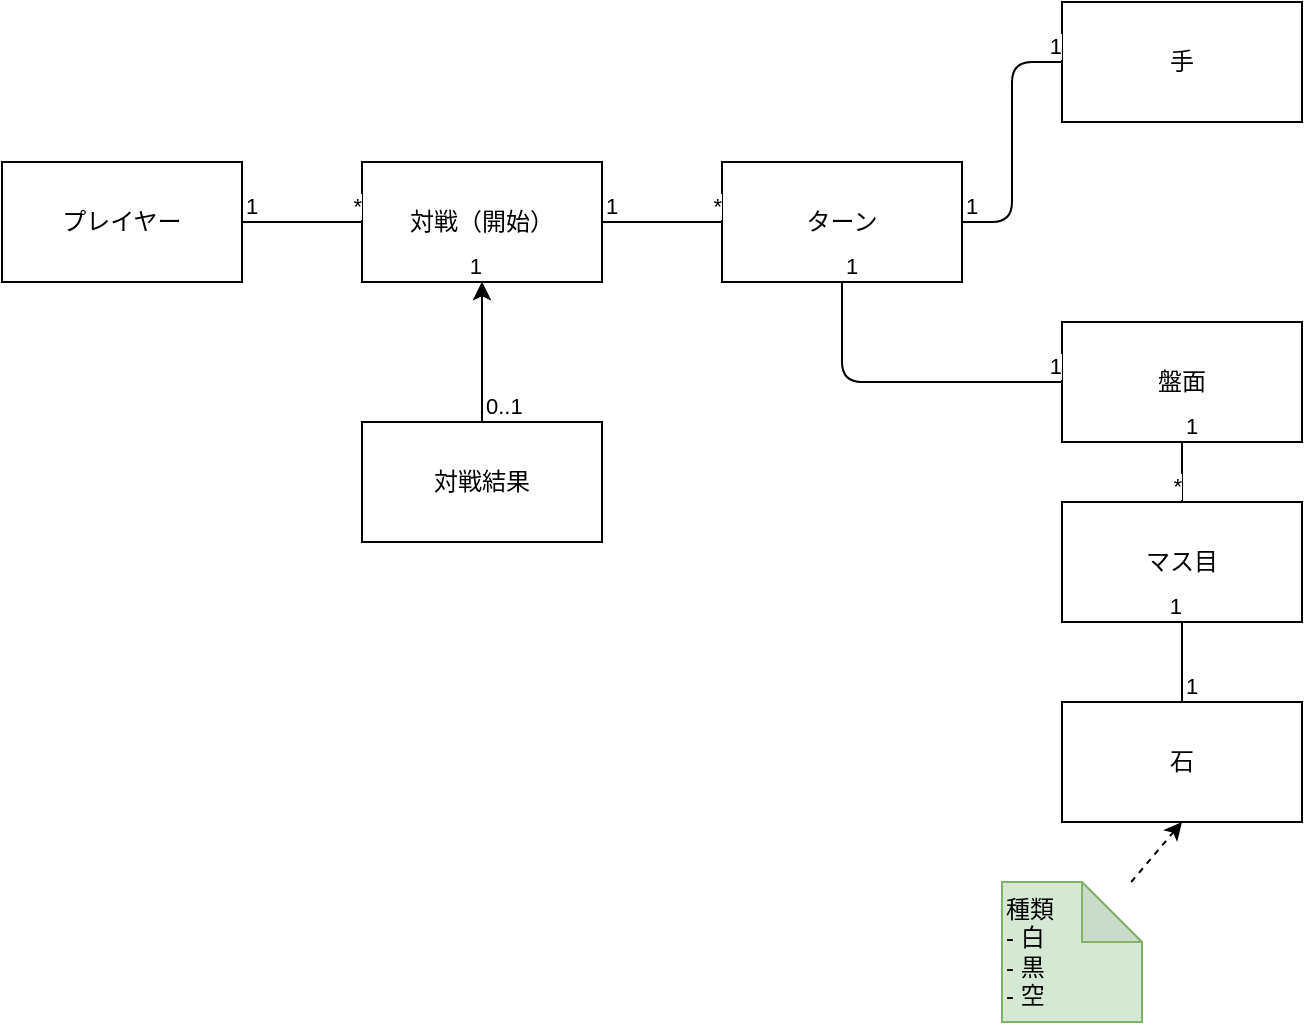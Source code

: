 <mxfile>
    <diagram id="Tx62866QDtCizvsH1Czh" name="ページ1">
        <mxGraphModel dx="767" dy="758" grid="1" gridSize="10" guides="1" tooltips="1" connect="1" arrows="1" fold="1" page="1" pageScale="1" pageWidth="827" pageHeight="1169" math="0" shadow="0">
            <root>
                <mxCell id="0"/>
                <mxCell id="1" parent="0"/>
                <mxCell id="2" value="プレイヤー" style="rounded=0;whiteSpace=wrap;html=1;fillColor=none;" vertex="1" parent="1">
                    <mxGeometry x="10" y="210" width="120" height="60" as="geometry"/>
                </mxCell>
                <mxCell id="3" value="対戦（開始）" style="rounded=0;whiteSpace=wrap;html=1;fillColor=none;" vertex="1" parent="1">
                    <mxGeometry x="190" y="210" width="120" height="60" as="geometry"/>
                </mxCell>
                <mxCell id="37" value="" style="edgeStyle=none;html=1;" edge="1" parent="1" source="4" target="3">
                    <mxGeometry relative="1" as="geometry"/>
                </mxCell>
                <mxCell id="38" value="" style="edgeStyle=none;html=1;" edge="1" parent="1" source="4" target="3">
                    <mxGeometry relative="1" as="geometry"/>
                </mxCell>
                <mxCell id="4" value="対戦結果" style="rounded=0;whiteSpace=wrap;html=1;fillColor=none;" vertex="1" parent="1">
                    <mxGeometry x="190" y="340" width="120" height="60" as="geometry"/>
                </mxCell>
                <mxCell id="5" value="盤面" style="rounded=0;whiteSpace=wrap;html=1;fillColor=none;" vertex="1" parent="1">
                    <mxGeometry x="540" y="290" width="120" height="60" as="geometry"/>
                </mxCell>
                <mxCell id="6" value="手" style="rounded=0;whiteSpace=wrap;html=1;fillColor=none;" vertex="1" parent="1">
                    <mxGeometry x="540" y="130" width="120" height="60" as="geometry"/>
                </mxCell>
                <mxCell id="7" value="マス目" style="rounded=0;whiteSpace=wrap;html=1;fillColor=none;" vertex="1" parent="1">
                    <mxGeometry x="540" y="380" width="120" height="60" as="geometry"/>
                </mxCell>
                <mxCell id="8" value="石" style="rounded=0;whiteSpace=wrap;html=1;fillColor=none;" vertex="1" parent="1">
                    <mxGeometry x="540" y="480" width="120" height="60" as="geometry"/>
                </mxCell>
                <mxCell id="9" value="ターン" style="rounded=0;whiteSpace=wrap;html=1;fillColor=none;" vertex="1" parent="1">
                    <mxGeometry x="370" y="210" width="120" height="60" as="geometry"/>
                </mxCell>
                <mxCell id="10" value="" style="endArrow=none;html=1;edgeStyle=orthogonalEdgeStyle;exitX=1;exitY=0.5;exitDx=0;exitDy=0;entryX=0;entryY=0.5;entryDx=0;entryDy=0;" edge="1" parent="1" source="2" target="3">
                    <mxGeometry relative="1" as="geometry">
                        <mxPoint x="170" y="249.44" as="sourcePoint"/>
                        <mxPoint x="220" y="249" as="targetPoint"/>
                    </mxGeometry>
                </mxCell>
                <mxCell id="11" value="1" style="edgeLabel;resizable=0;html=1;align=left;verticalAlign=bottom;fillColor=none;" connectable="0" vertex="1" parent="10">
                    <mxGeometry x="-1" relative="1" as="geometry"/>
                </mxCell>
                <mxCell id="12" value="*&lt;br&gt;" style="edgeLabel;resizable=0;html=1;align=right;verticalAlign=bottom;fillColor=none;" connectable="0" vertex="1" parent="10">
                    <mxGeometry x="1" relative="1" as="geometry"/>
                </mxCell>
                <mxCell id="18" value="" style="endArrow=none;html=1;edgeStyle=orthogonalEdgeStyle;exitX=0.5;exitY=0;exitDx=0;exitDy=0;entryX=0.5;entryY=1;entryDx=0;entryDy=0;" edge="1" parent="1" source="4" target="3">
                    <mxGeometry relative="1" as="geometry">
                        <mxPoint x="140" y="250" as="sourcePoint"/>
                        <mxPoint x="200" y="250" as="targetPoint"/>
                        <Array as="points"/>
                    </mxGeometry>
                </mxCell>
                <mxCell id="19" value="0..1" style="edgeLabel;resizable=0;html=1;align=left;verticalAlign=bottom;fillColor=none;" connectable="0" vertex="1" parent="18">
                    <mxGeometry x="-1" relative="1" as="geometry"/>
                </mxCell>
                <mxCell id="20" value="1&lt;br&gt;" style="edgeLabel;resizable=0;html=1;align=right;verticalAlign=bottom;fillColor=none;" connectable="0" vertex="1" parent="18">
                    <mxGeometry x="1" relative="1" as="geometry"/>
                </mxCell>
                <mxCell id="21" value="" style="endArrow=none;html=1;edgeStyle=orthogonalEdgeStyle;exitX=1;exitY=0.5;exitDx=0;exitDy=0;entryX=0;entryY=0.5;entryDx=0;entryDy=0;" edge="1" parent="1" source="3" target="9">
                    <mxGeometry relative="1" as="geometry">
                        <mxPoint x="140" y="250" as="sourcePoint"/>
                        <mxPoint x="200" y="250" as="targetPoint"/>
                    </mxGeometry>
                </mxCell>
                <mxCell id="22" value="1" style="edgeLabel;resizable=0;html=1;align=left;verticalAlign=bottom;fillColor=none;" connectable="0" vertex="1" parent="21">
                    <mxGeometry x="-1" relative="1" as="geometry"/>
                </mxCell>
                <mxCell id="23" value="*&lt;br&gt;" style="edgeLabel;resizable=0;html=1;align=right;verticalAlign=bottom;fillColor=none;" connectable="0" vertex="1" parent="21">
                    <mxGeometry x="1" relative="1" as="geometry"/>
                </mxCell>
                <mxCell id="24" value="" style="endArrow=none;html=1;edgeStyle=orthogonalEdgeStyle;exitX=1;exitY=0.5;exitDx=0;exitDy=0;entryX=0;entryY=0.5;entryDx=0;entryDy=0;" edge="1" parent="1" source="9" target="6">
                    <mxGeometry relative="1" as="geometry">
                        <mxPoint x="320" y="250" as="sourcePoint"/>
                        <mxPoint x="380" y="250" as="targetPoint"/>
                    </mxGeometry>
                </mxCell>
                <mxCell id="25" value="1" style="edgeLabel;resizable=0;html=1;align=left;verticalAlign=bottom;fillColor=none;" connectable="0" vertex="1" parent="24">
                    <mxGeometry x="-1" relative="1" as="geometry"/>
                </mxCell>
                <mxCell id="26" value="1" style="edgeLabel;resizable=0;html=1;align=right;verticalAlign=bottom;fillColor=none;" connectable="0" vertex="1" parent="24">
                    <mxGeometry x="1" relative="1" as="geometry"/>
                </mxCell>
                <mxCell id="27" value="" style="endArrow=none;html=1;edgeStyle=orthogonalEdgeStyle;exitX=0.5;exitY=1;exitDx=0;exitDy=0;entryX=0;entryY=0.5;entryDx=0;entryDy=0;" edge="1" parent="1" source="9" target="5">
                    <mxGeometry relative="1" as="geometry">
                        <mxPoint x="500.0" y="250" as="sourcePoint"/>
                        <mxPoint x="550" y="170" as="targetPoint"/>
                    </mxGeometry>
                </mxCell>
                <mxCell id="28" value="1" style="edgeLabel;resizable=0;html=1;align=left;verticalAlign=bottom;fillColor=none;" connectable="0" vertex="1" parent="27">
                    <mxGeometry x="-1" relative="1" as="geometry"/>
                </mxCell>
                <mxCell id="29" value="1" style="edgeLabel;resizable=0;html=1;align=right;verticalAlign=bottom;fillColor=none;" connectable="0" vertex="1" parent="27">
                    <mxGeometry x="1" relative="1" as="geometry"/>
                </mxCell>
                <mxCell id="30" value="" style="endArrow=none;html=1;edgeStyle=orthogonalEdgeStyle;exitX=0.5;exitY=1;exitDx=0;exitDy=0;entryX=0.5;entryY=0;entryDx=0;entryDy=0;" edge="1" parent="1" source="5" target="7">
                    <mxGeometry relative="1" as="geometry">
                        <mxPoint x="440.0" y="280" as="sourcePoint"/>
                        <mxPoint x="550" y="330" as="targetPoint"/>
                    </mxGeometry>
                </mxCell>
                <mxCell id="31" value="1" style="edgeLabel;resizable=0;html=1;align=left;verticalAlign=bottom;fillColor=none;" connectable="0" vertex="1" parent="30">
                    <mxGeometry x="-1" relative="1" as="geometry"/>
                </mxCell>
                <mxCell id="32" value="*" style="edgeLabel;resizable=0;html=1;align=right;verticalAlign=bottom;fillColor=none;" connectable="0" vertex="1" parent="30">
                    <mxGeometry x="1" relative="1" as="geometry"/>
                </mxCell>
                <mxCell id="34" value="" style="endArrow=none;html=1;edgeStyle=orthogonalEdgeStyle;exitX=0.5;exitY=0;exitDx=0;exitDy=0;entryX=0.5;entryY=1;entryDx=0;entryDy=0;" edge="1" parent="1" source="8" target="7">
                    <mxGeometry relative="1" as="geometry">
                        <mxPoint x="260" y="350" as="sourcePoint"/>
                        <mxPoint x="260" y="280" as="targetPoint"/>
                        <Array as="points"/>
                    </mxGeometry>
                </mxCell>
                <mxCell id="35" value="1" style="edgeLabel;resizable=0;html=1;align=left;verticalAlign=bottom;fillColor=none;" connectable="0" vertex="1" parent="34">
                    <mxGeometry x="-1" relative="1" as="geometry"/>
                </mxCell>
                <mxCell id="36" value="1&lt;br&gt;" style="edgeLabel;resizable=0;html=1;align=right;verticalAlign=bottom;fillColor=none;" connectable="0" vertex="1" parent="34">
                    <mxGeometry x="1" relative="1" as="geometry"/>
                </mxCell>
                <mxCell id="40" style="edgeStyle=none;html=1;entryX=0.5;entryY=1;entryDx=0;entryDy=0;dashed=1;" edge="1" parent="1" source="39" target="8">
                    <mxGeometry relative="1" as="geometry"/>
                </mxCell>
                <mxCell id="39" value="種類&lt;br&gt;- 白&lt;br&gt;- 黒&lt;br&gt;- 空" style="shape=note;whiteSpace=wrap;html=1;backgroundOutline=1;darkOpacity=0.05;fillColor=#d5e8d4;align=left;strokeColor=#82b366;" vertex="1" parent="1">
                    <mxGeometry x="510" y="570" width="70" height="70" as="geometry"/>
                </mxCell>
            </root>
        </mxGraphModel>
    </diagram>
</mxfile>